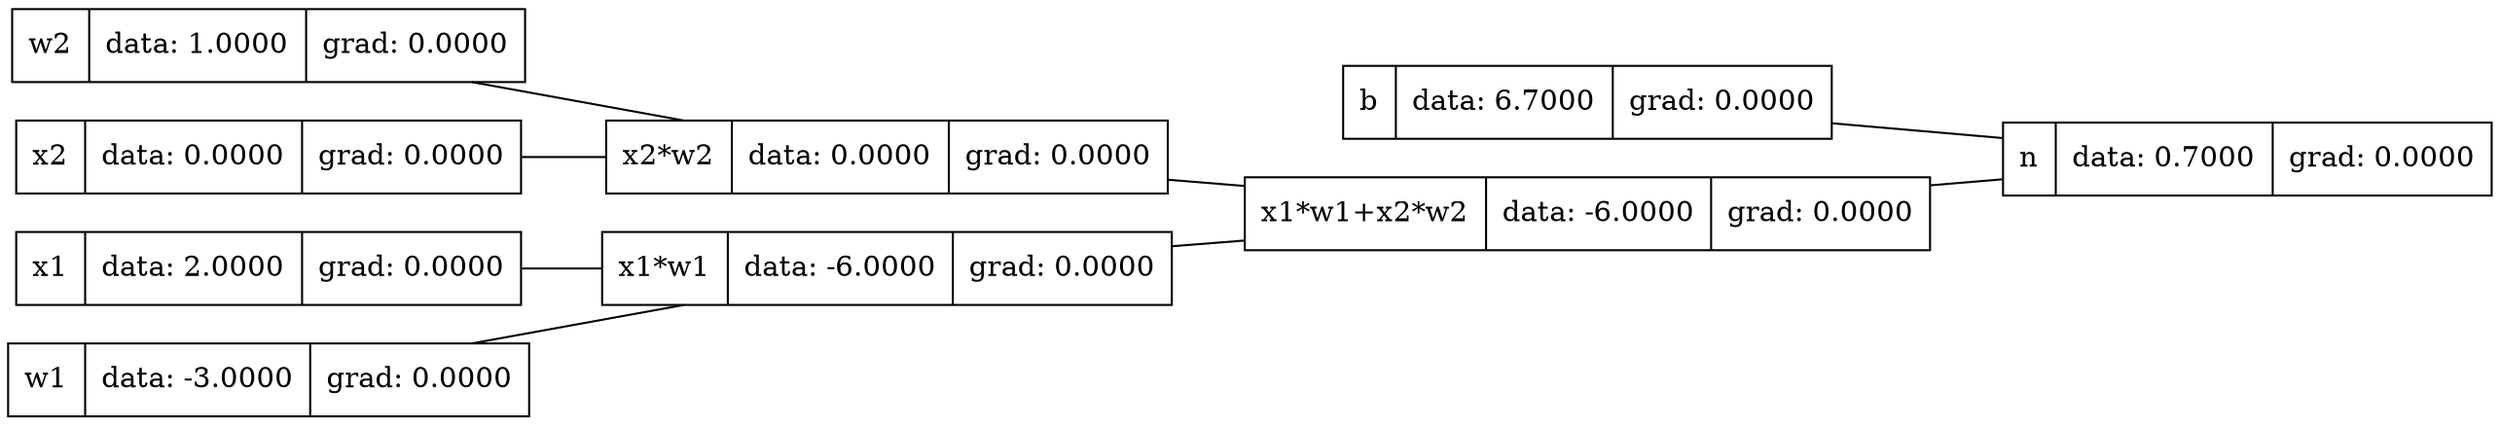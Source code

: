 graph {
	graph [rankdir=LR]
	140344728489984 [label="{x1*w1 | data: -6.0000 | grad: 0.0000}" shape=record]
	140344732466192 [label="{x1 | data: 2.0000 | grad: 0.0000}" shape=record]
	140344728490080 [label="{x2*w2 | data: 0.0000 | grad: 0.0000}" shape=record]
	140344728490176 [label="{x1*w1+x2*w2 | data: -6.0000 | grad: 0.0000}" shape=record]
	140344728490272 [label="{n | data: 0.7000 | grad: 0.0000}" shape=record]
	140344728489792 [label="{b | data: 6.7000 | grad: 0.0000}" shape=record]
	140344731761008 [label="{w1 | data: -3.0000 | grad: 0.0000}" shape=record]
	140344728489840 [label="{w2 | data: 1.0000 | grad: 0.0000}" shape=record]
	140344731759568 [label="{x2 | data: 0.0000 | grad: 0.0000}" shape=record]
	140344728489840 -- 140344728490080
	140344728489792 -- 140344728490272
	140344728489984 -- 140344728490176
	140344728490176 -- 140344728490272
	140344728490080 -- 140344728490176
	140344731761008 -- 140344728489984
	140344732466192 -- 140344728489984
	140344731759568 -- 140344728490080
}
